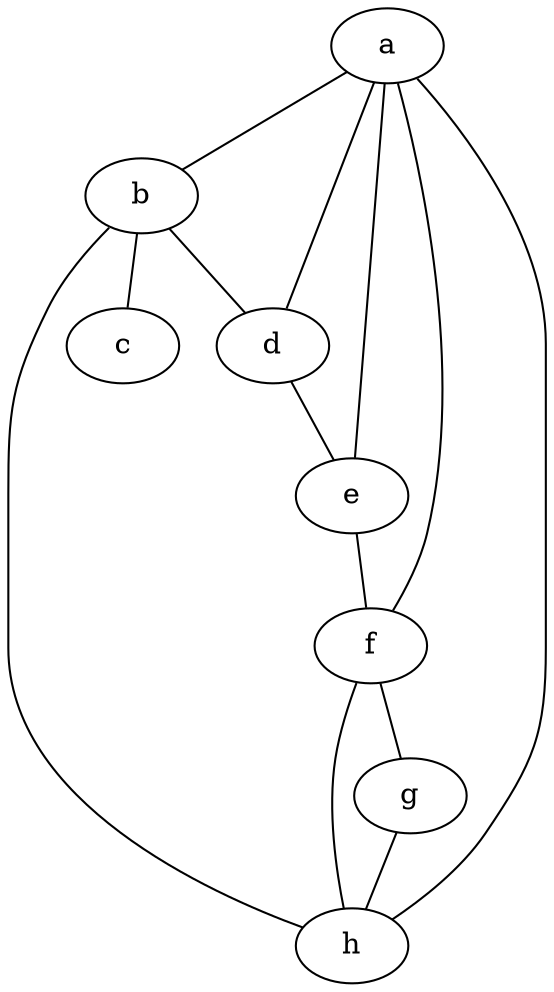 graph {
    normalize=true

    a -- b [len=2]
    a -- d [len=1.4]
    a -- e [len=1.4]
    a -- f [len=1.4]
    a -- h [len=1.4]
    
    b -- d [len=1.4]
    b -- h [len=1.4]
    b -- c [len=2]

    d -- e [len=2]
    
    e -- f [len=2]
    
    f -- g [len=1.4]
    f -- h [len=2]
    
    g -- h [len=1.4]

    a[pos="0,0!"]
    g[pos="0,-2!"]
}

